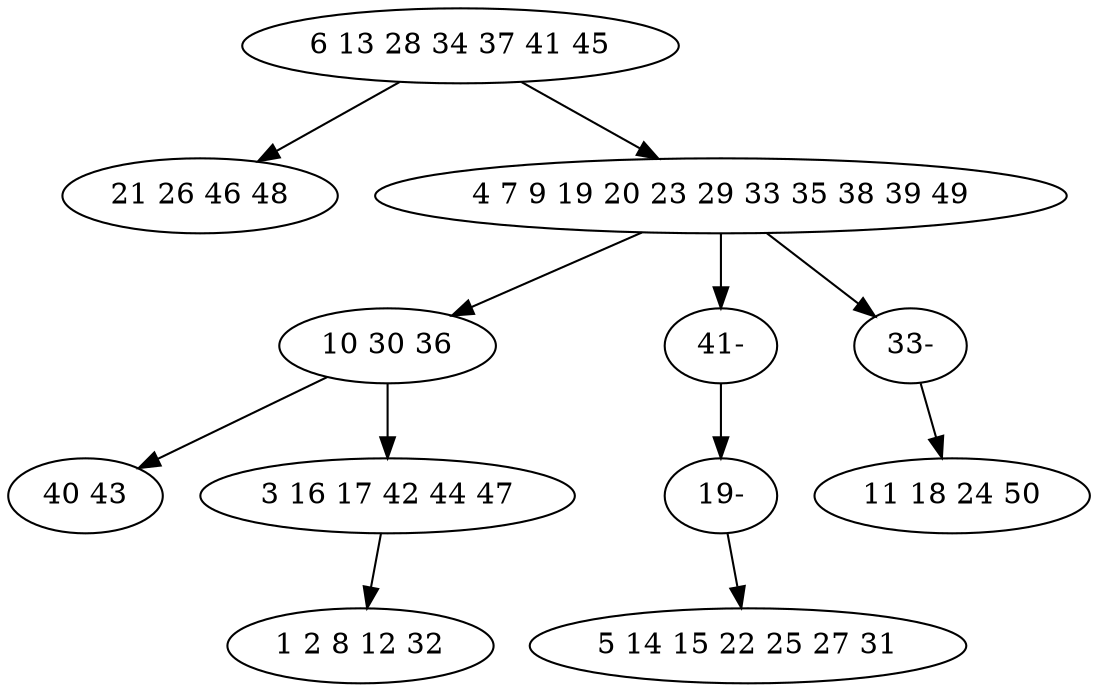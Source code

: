 digraph true_tree {
	"0" -> "1"
	"0" -> "2"
	"2" -> "3"
	"2" -> "9"
	"3" -> "5"
	"3" -> "6"
	"6" -> "7"
	"2" -> "10"
	"9" -> "11"
	"10" -> "8"
	"11" -> "4"
	"0" [label="6 13 28 34 37 41 45"];
	"1" [label="21 26 46 48"];
	"2" [label="4 7 9 19 20 23 29 33 35 38 39 49"];
	"3" [label="10 30 36"];
	"4" [label="5 14 15 22 25 27 31"];
	"5" [label="40 43"];
	"6" [label="3 16 17 42 44 47"];
	"7" [label="1 2 8 12 32"];
	"8" [label="11 18 24 50"];
	"9" [label="41-"];
	"10" [label="33-"];
	"11" [label="19-"];
}
